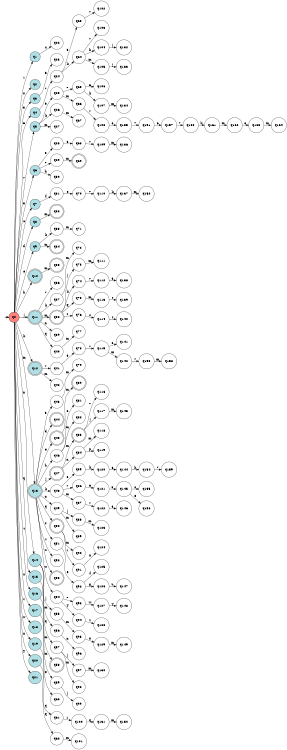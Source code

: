digraph APTAALF {
__start0 [style = invis, shape = none, label = "", width = 0, height = 0];

rankdir=LR;
size="8,5";

s0 [style="filled", color="black", fillcolor="#ff817b" shape="circle", label="q0"];
s1 [style="filled", color="black", fillcolor="powderblue" shape="circle", label="q1"];
s2 [style="filled", color="black", fillcolor="powderblue" shape="circle", label="q2"];
s3 [style="filled", color="black", fillcolor="powderblue" shape="circle", label="q3"];
s4 [style="filled", color="black", fillcolor="powderblue" shape="circle", label="q4"];
s5 [style="filled", color="black", fillcolor="powderblue" shape="circle", label="q5"];
s6 [style="filled", color="black", fillcolor="powderblue" shape="circle", label="q6"];
s7 [style="filled", color="black", fillcolor="powderblue" shape="circle", label="q7"];
s8 [style="filled", color="black", fillcolor="powderblue" shape="circle", label="q8"];
s9 [style="filled", color="black", fillcolor="powderblue" shape="circle", label="q9"];
s10 [style="rounded,filled", color="black", fillcolor="powderblue" shape="doublecircle", label="q10"];
s11 [style="rounded,filled", color="black", fillcolor="powderblue" shape="doublecircle", label="q11"];
s12 [style="rounded,filled", color="black", fillcolor="powderblue" shape="doublecircle", label="q12"];
s13 [style="rounded,filled", color="black", fillcolor="powderblue" shape="doublecircle", label="q13"];
s14 [style="filled", color="black", fillcolor="powderblue" shape="circle", label="q14"];
s15 [style="filled", color="black", fillcolor="powderblue" shape="circle", label="q15"];
s16 [style="filled", color="black", fillcolor="powderblue" shape="circle", label="q16"];
s17 [style="filled", color="black", fillcolor="powderblue" shape="circle", label="q17"];
s18 [style="filled", color="black", fillcolor="powderblue" shape="circle", label="q18"];
s19 [style="filled", color="black", fillcolor="powderblue" shape="circle", label="q19"];
s20 [style="filled", color="black", fillcolor="powderblue" shape="circle", label="q20"];
s21 [style="filled", color="black", fillcolor="powderblue" shape="circle", label="q21"];
s22 [style="filled", color="black", fillcolor="white" shape="circle", label="q22"];
s23 [style="filled", color="black", fillcolor="white" shape="circle", label="q23"];
s24 [style="filled", color="black", fillcolor="white" shape="circle", label="q24"];
s25 [style="filled", color="black", fillcolor="white" shape="circle", label="q25"];
s26 [style="filled", color="black", fillcolor="white" shape="circle", label="q26"];
s27 [style="filled", color="black", fillcolor="white" shape="circle", label="q27"];
s28 [style="filled", color="black", fillcolor="white" shape="circle", label="q28"];
s29 [style="filled", color="black", fillcolor="white" shape="circle", label="q29"];
s30 [style="filled", color="black", fillcolor="white" shape="circle", label="q30"];
s31 [style="filled", color="black", fillcolor="white" shape="circle", label="q31"];
s32 [style="rounded,filled", color="black", fillcolor="white" shape="doublecircle", label="q32"];
s33 [style="filled", color="black", fillcolor="white" shape="circle", label="q33"];
s34 [style="rounded,filled", color="black", fillcolor="white" shape="doublecircle", label="q34"];
s35 [style="rounded,filled", color="black", fillcolor="white" shape="doublecircle", label="q35"];
s36 [style="filled", color="black", fillcolor="white" shape="circle", label="q36"];
s37 [style="filled", color="black", fillcolor="white" shape="circle", label="q37"];
s38 [style="rounded,filled", color="black", fillcolor="white" shape="doublecircle", label="q38"];
s39 [style="filled", color="black", fillcolor="white" shape="circle", label="q39"];
s40 [style="filled", color="black", fillcolor="white" shape="circle", label="q40"];
s41 [style="filled", color="black", fillcolor="white" shape="circle", label="q41"];
s42 [style="filled", color="black", fillcolor="white" shape="circle", label="q42"];
s43 [style="filled", color="black", fillcolor="white" shape="circle", label="q43"];
s44 [style="rounded,filled", color="black", fillcolor="white" shape="doublecircle", label="q44"];
s45 [style="rounded,filled", color="black", fillcolor="white" shape="doublecircle", label="q45"];
s46 [style="filled", color="black", fillcolor="white" shape="circle", label="q46"];
s47 [style="rounded,filled", color="black", fillcolor="white" shape="doublecircle", label="q47"];
s48 [style="filled", color="black", fillcolor="white" shape="circle", label="q48"];
s49 [style="filled", color="black", fillcolor="white" shape="circle", label="q49"];
s50 [style="rounded,filled", color="black", fillcolor="white" shape="doublecircle", label="q50"];
s51 [style="filled", color="black", fillcolor="white" shape="circle", label="q51"];
s52 [style="filled", color="black", fillcolor="white" shape="circle", label="q52"];
s53 [style="rounded,filled", color="black", fillcolor="white" shape="doublecircle", label="q53"];
s54 [style="filled", color="black", fillcolor="white" shape="circle", label="q54"];
s55 [style="filled", color="black", fillcolor="white" shape="circle", label="q55"];
s56 [style="filled", color="black", fillcolor="white" shape="circle", label="q56"];
s57 [style="filled", color="black", fillcolor="white" shape="circle", label="q57"];
s58 [style="rounded,filled", color="black", fillcolor="white" shape="doublecircle", label="q58"];
s59 [style="filled", color="black", fillcolor="white" shape="circle", label="q59"];
s60 [style="filled", color="black", fillcolor="white" shape="circle", label="q60"];
s61 [style="filled", color="black", fillcolor="white" shape="circle", label="q61"];
s62 [style="filled", color="black", fillcolor="white" shape="circle", label="q62"];
s63 [style="filled", color="black", fillcolor="white" shape="circle", label="q63"];
s64 [style="filled", color="black", fillcolor="white" shape="circle", label="q64"];
s65 [style="filled", color="black", fillcolor="white" shape="circle", label="q65"];
s66 [style="filled", color="black", fillcolor="white" shape="circle", label="q66"];
s67 [style="filled", color="black", fillcolor="white" shape="circle", label="q67"];
s68 [style="filled", color="black", fillcolor="white" shape="circle", label="q68"];
s69 [style="rounded,filled", color="black", fillcolor="white" shape="doublecircle", label="q69"];
s70 [style="filled", color="black", fillcolor="white" shape="circle", label="q70"];
s71 [style="filled", color="black", fillcolor="white" shape="circle", label="q71"];
s72 [style="filled", color="black", fillcolor="white" shape="circle", label="q72"];
s73 [style="filled", color="black", fillcolor="white" shape="circle", label="q73"];
s74 [style="filled", color="black", fillcolor="white" shape="circle", label="q74"];
s75 [style="filled", color="black", fillcolor="white" shape="circle", label="q75"];
s76 [style="filled", color="black", fillcolor="white" shape="circle", label="q76"];
s77 [style="filled", color="black", fillcolor="white" shape="circle", label="q77"];
s78 [style="filled", color="black", fillcolor="white" shape="circle", label="q78"];
s79 [style="filled", color="black", fillcolor="white" shape="circle", label="q79"];
s80 [style="rounded,filled", color="black", fillcolor="white" shape="doublecircle", label="q80"];
s81 [style="filled", color="black", fillcolor="white" shape="circle", label="q81"];
s82 [style="filled", color="black", fillcolor="white" shape="circle", label="q82"];
s83 [style="rounded,filled", color="black", fillcolor="white" shape="doublecircle", label="q83"];
s84 [style="filled", color="black", fillcolor="white" shape="circle", label="q84"];
s85 [style="filled", color="black", fillcolor="white" shape="circle", label="q85"];
s86 [style="filled", color="black", fillcolor="white" shape="circle", label="q86"];
s87 [style="filled", color="black", fillcolor="white" shape="circle", label="q87"];
s88 [style="filled", color="black", fillcolor="white" shape="circle", label="q88"];
s89 [style="filled", color="black", fillcolor="white" shape="circle", label="q89"];
s90 [style="filled", color="black", fillcolor="white" shape="circle", label="q90"];
s91 [style="filled", color="black", fillcolor="white" shape="circle", label="q91"];
s92 [style="filled", color="black", fillcolor="white" shape="circle", label="q92"];
s93 [style="filled", color="black", fillcolor="white" shape="circle", label="q93"];
s94 [style="filled", color="black", fillcolor="white" shape="circle", label="q94"];
s95 [style="filled", color="black", fillcolor="white" shape="circle", label="q95"];
s96 [style="filled", color="black", fillcolor="white" shape="circle", label="q96"];
s97 [style="filled", color="black", fillcolor="white" shape="circle", label="q97"];
s98 [style="filled", color="black", fillcolor="white" shape="circle", label="q98"];
s99 [style="filled", color="black", fillcolor="white" shape="circle", label="q99"];
s100 [style="filled", color="black", fillcolor="white" shape="circle", label="q100"];
s101 [style="filled", color="black", fillcolor="white" shape="circle", label="q101"];
s102 [style="filled", color="black", fillcolor="white" shape="circle", label="q102"];
s103 [style="filled", color="black", fillcolor="white" shape="circle", label="q103"];
s104 [style="filled", color="black", fillcolor="white" shape="circle", label="q104"];
s105 [style="filled", color="black", fillcolor="white" shape="circle", label="q105"];
s106 [style="filled", color="black", fillcolor="white" shape="circle", label="q106"];
s107 [style="filled", color="black", fillcolor="white" shape="circle", label="q107"];
s108 [style="filled", color="black", fillcolor="white" shape="circle", label="q108"];
s109 [style="filled", color="black", fillcolor="white" shape="circle", label="q109"];
s110 [style="filled", color="black", fillcolor="white" shape="circle", label="q110"];
s111 [style="filled", color="black", fillcolor="white" shape="circle", label="q111"];
s112 [style="filled", color="black", fillcolor="white" shape="circle", label="q112"];
s113 [style="filled", color="black", fillcolor="white" shape="circle", label="q113"];
s114 [style="filled", color="black", fillcolor="white" shape="circle", label="q114"];
s115 [style="filled", color="black", fillcolor="white" shape="circle", label="q115"];
s116 [style="filled", color="black", fillcolor="white" shape="circle", label="q116"];
s117 [style="filled", color="black", fillcolor="white" shape="circle", label="q117"];
s118 [style="filled", color="black", fillcolor="white" shape="circle", label="q118"];
s119 [style="filled", color="black", fillcolor="white" shape="circle", label="q119"];
s120 [style="filled", color="black", fillcolor="white" shape="circle", label="q120"];
s121 [style="filled", color="black", fillcolor="white" shape="circle", label="q121"];
s122 [style="filled", color="black", fillcolor="white" shape="circle", label="q122"];
s123 [style="filled", color="black", fillcolor="white" shape="circle", label="q123"];
s124 [style="filled", color="black", fillcolor="white" shape="circle", label="q124"];
s125 [style="filled", color="black", fillcolor="white" shape="circle", label="q125"];
s126 [style="filled", color="black", fillcolor="white" shape="circle", label="q126"];
s127 [style="filled", color="black", fillcolor="white" shape="circle", label="q127"];
s128 [style="filled", color="black", fillcolor="white" shape="circle", label="q128"];
s129 [style="filled", color="black", fillcolor="white" shape="circle", label="q129"];
s130 [style="filled", color="black", fillcolor="white" shape="circle", label="q130"];
s131 [style="filled", color="black", fillcolor="white" shape="circle", label="q131"];
s132 [style="filled", color="black", fillcolor="white" shape="circle", label="q132"];
s133 [style="filled", color="black", fillcolor="white" shape="circle", label="q133"];
s134 [style="filled", color="black", fillcolor="white" shape="circle", label="q134"];
s135 [style="filled", color="black", fillcolor="white" shape="circle", label="q135"];
s136 [style="filled", color="black", fillcolor="white" shape="circle", label="q136"];
s137 [style="filled", color="black", fillcolor="white" shape="circle", label="q137"];
s138 [style="filled", color="black", fillcolor="white" shape="circle", label="q138"];
s139 [style="filled", color="black", fillcolor="white" shape="circle", label="q139"];
s140 [style="filled", color="black", fillcolor="white" shape="circle", label="q140"];
s141 [style="filled", color="black", fillcolor="white" shape="circle", label="q141"];
s142 [style="filled", color="black", fillcolor="white" shape="circle", label="q142"];
s143 [style="filled", color="black", fillcolor="white" shape="circle", label="q143"];
s144 [style="filled", color="black", fillcolor="white" shape="circle", label="q144"];
s145 [style="filled", color="black", fillcolor="white" shape="circle", label="q145"];
s146 [style="filled", color="black", fillcolor="white" shape="circle", label="q146"];
s147 [style="filled", color="black", fillcolor="white" shape="circle", label="q147"];
s148 [style="filled", color="black", fillcolor="white" shape="circle", label="q148"];
s149 [style="filled", color="black", fillcolor="white" shape="circle", label="q149"];
s150 [style="filled", color="black", fillcolor="white" shape="circle", label="q150"];
s151 [style="filled", color="black", fillcolor="white" shape="circle", label="q151"];
s152 [style="filled", color="black", fillcolor="white" shape="circle", label="q152"];
s153 [style="filled", color="black", fillcolor="white" shape="circle", label="q153"];
s154 [style="filled", color="black", fillcolor="white" shape="circle", label="q154"];
s155 [style="filled", color="black", fillcolor="white" shape="circle", label="q155"];
s156 [style="filled", color="black", fillcolor="white" shape="circle", label="q156"];
s157 [style="filled", color="black", fillcolor="white" shape="circle", label="q157"];
s158 [style="filled", color="black", fillcolor="white" shape="circle", label="q158"];
s159 [style="filled", color="black", fillcolor="white" shape="circle", label="q159"];
s160 [style="filled", color="black", fillcolor="white" shape="circle", label="q160"];
s161 [style="filled", color="black", fillcolor="white" shape="circle", label="q161"];
s162 [style="filled", color="black", fillcolor="white" shape="circle", label="q162"];
s163 [style="filled", color="black", fillcolor="white" shape="circle", label="q163"];
s164 [style="filled", color="black", fillcolor="white" shape="circle", label="q164"];
subgraph cluster_main { 
	graph [pad=".75", ranksep="0.15", nodesep="0.15"];
	 style=invis; 
	__start0 -> s0 [penwidth=2];
}
s0 -> s1 [label="1"];
s0 -> s2 [label="2"];
s0 -> s3 [label="3"];
s0 -> s4 [label="6"];
s0 -> s5 [label="7"];
s0 -> s6 [label="8"];
s0 -> s7 [label="c"];
s0 -> s8 [label="d"];
s0 -> s9 [label="e"];
s0 -> s10 [label="h"];
s0 -> s11 [label="j"];
s0 -> s12 [label="k"];
s0 -> s13 [label="m"];
s0 -> s14 [label="n"];
s0 -> s15 [label="q"];
s0 -> s16 [label="t"];
s0 -> s17 [label="u"];
s0 -> s18 [label="v"];
s0 -> s19 [label="w"];
s0 -> s20 [label="x"];
s0 -> s21 [label="y"];
s1 -> s22 [label="4"];
s3 -> s23 [label="6"];
s4 -> s24 [label="7"];
s5 -> s25 [label="6"];
s5 -> s26 [label="k"];
s5 -> s27 [label="m"];
s6 -> s28 [label="3"];
s6 -> s29 [label="7"];
s6 -> s30 [label="h"];
s7 -> s31 [label="f"];
s8 -> s32 [label="m"];
s9 -> s33 [label="k"];
s9 -> s34 [label="m"];
s10 -> s35 [label="m"];
s11 -> s36 [label="7"];
s11 -> s37 [label="k"];
s11 -> s38 [label="m"];
s11 -> s39 [label="n"];
s11 -> s40 [label="q"];
s12 -> s41 [label="7"];
s12 -> s42 [label="m"];
s13 -> s43 [label="3"];
s13 -> s44 [label="d"];
s13 -> s45 [label="e"];
s13 -> s46 [label="h"];
s13 -> s47 [label="j"];
s13 -> s48 [label="k"];
s13 -> s49 [label="n"];
s13 -> s50 [label="q"];
s13 -> s51 [label="s"];
s13 -> s52 [label="t"];
s13 -> s53 [label="u"];
s13 -> s54 [label="w"];
s14 -> s55 [label="j"];
s14 -> s56 [label="m"];
s14 -> s57 [label="q"];
s15 -> s58 [label="m"];
s16 -> s59 [label="m"];
s17 -> s60 [label="e"];
s19 -> s61 [label="q"];
s20 -> s62 [label="q"];
s24 -> s63 [label="6"];
s24 -> s64 [label="k"];
s25 -> s65 [label="7"];
s25 -> s66 [label="m"];
s26 -> s67 [label="m"];
s28 -> s68 [label="6"];
s29 -> s69 [label="m"];
s31 -> s70 [label="e"];
s33 -> s71 [label="m"];
s37 -> s72 [label="m"];
s38 -> s73 [label="j"];
s38 -> s74 [label="k"];
s38 -> s75 [label="q"];
s38 -> s76 [label="t"];
s40 -> s77 [label="m"];
s41 -> s78 [label="6"];
s43 -> s79 [label="m"];
s45 -> s80 [label="m"];
s46 -> s81 [label="6"];
s46 -> s82 [label="m"];
s47 -> s83 [label="m"];
s47 -> s84 [label="n"];
s48 -> s85 [label="6"];
s48 -> s86 [label="7"];
s48 -> s87 [label="m"];
s49 -> s88 [label="j"];
s49 -> s89 [label="m"];
s50 -> s90 [label="m"];
s50 -> s91 [label="r"];
s51 -> s92 [label="e"];
s54 -> s93 [label="7"];
s54 -> s94 [label="y"];
s55 -> s95 [label="m"];
s56 -> s96 [label="n"];
s57 -> s97 [label="j"];
s57 -> s98 [label="m"];
s59 -> s99 [label="j"];
s61 -> s100 [label="r"];
s62 -> s101 [label="m"];
s63 -> s102 [label="7"];
s64 -> s103 [label="7"];
s64 -> s104 [label="h"];
s64 -> s105 [label="m"];
s65 -> s106 [label="6"];
s65 -> s107 [label="k"];
s66 -> s108 [label="7"];
s68 -> s109 [label="7"];
s70 -> s110 [label="7"];
s73 -> s111 [label="m"];
s74 -> s112 [label="7"];
s75 -> s113 [label="m"];
s76 -> s114 [label="s"];
s78 -> s115 [label="7"];
s83 -> s116 [label="7"];
s83 -> s117 [label="j"];
s84 -> s118 [label="m"];
s84 -> s119 [label="p"];
s85 -> s120 [label="k"];
s86 -> s121 [label="6"];
s87 -> s122 [label="7"];
s88 -> s123 [label="m"];
s91 -> s124 [label="x"];
s92 -> s125 [label="f"];
s92 -> s126 [label="g"];
s93 -> s127 [label="w"];
s94 -> s128 [label="v"];
s95 -> s129 [label="n"];
s97 -> s130 [label="m"];
s100 -> s131 [label="q"];
s104 -> s132 [label="j"];
s105 -> s133 [label="j"];
s107 -> s134 [label="m"];
s108 -> s135 [label="6"];
s109 -> s136 [label="m"];
s110 -> s137 [label="k"];
s112 -> s138 [label="6"];
s113 -> s139 [label="t"];
s114 -> s140 [label="t"];
s115 -> s141 [label="6"];
s115 -> s142 [label="m"];
s117 -> s143 [label="m"];
s120 -> s144 [label="6"];
s121 -> s145 [label="3"];
s122 -> s146 [label="6"];
s126 -> s147 [label="u"];
s127 -> s148 [label="y"];
s129 -> s149 [label="m"];
s131 -> s150 [label="m"];
s135 -> s151 [label="7"];
s137 -> s152 [label="m"];
s142 -> s153 [label="7"];
s144 -> s154 [label="k"];
s145 -> s155 [label="2"];
s145 -> s156 [label="8"];
s151 -> s157 [label="6"];
s153 -> s158 [label="m"];
s154 -> s159 [label="7"];
s157 -> s160 [label="7"];
s160 -> s161 [label="k"];
s161 -> s162 [label="m"];
s162 -> s163 [label="6"];
s163 -> s164 [label="m"];

}